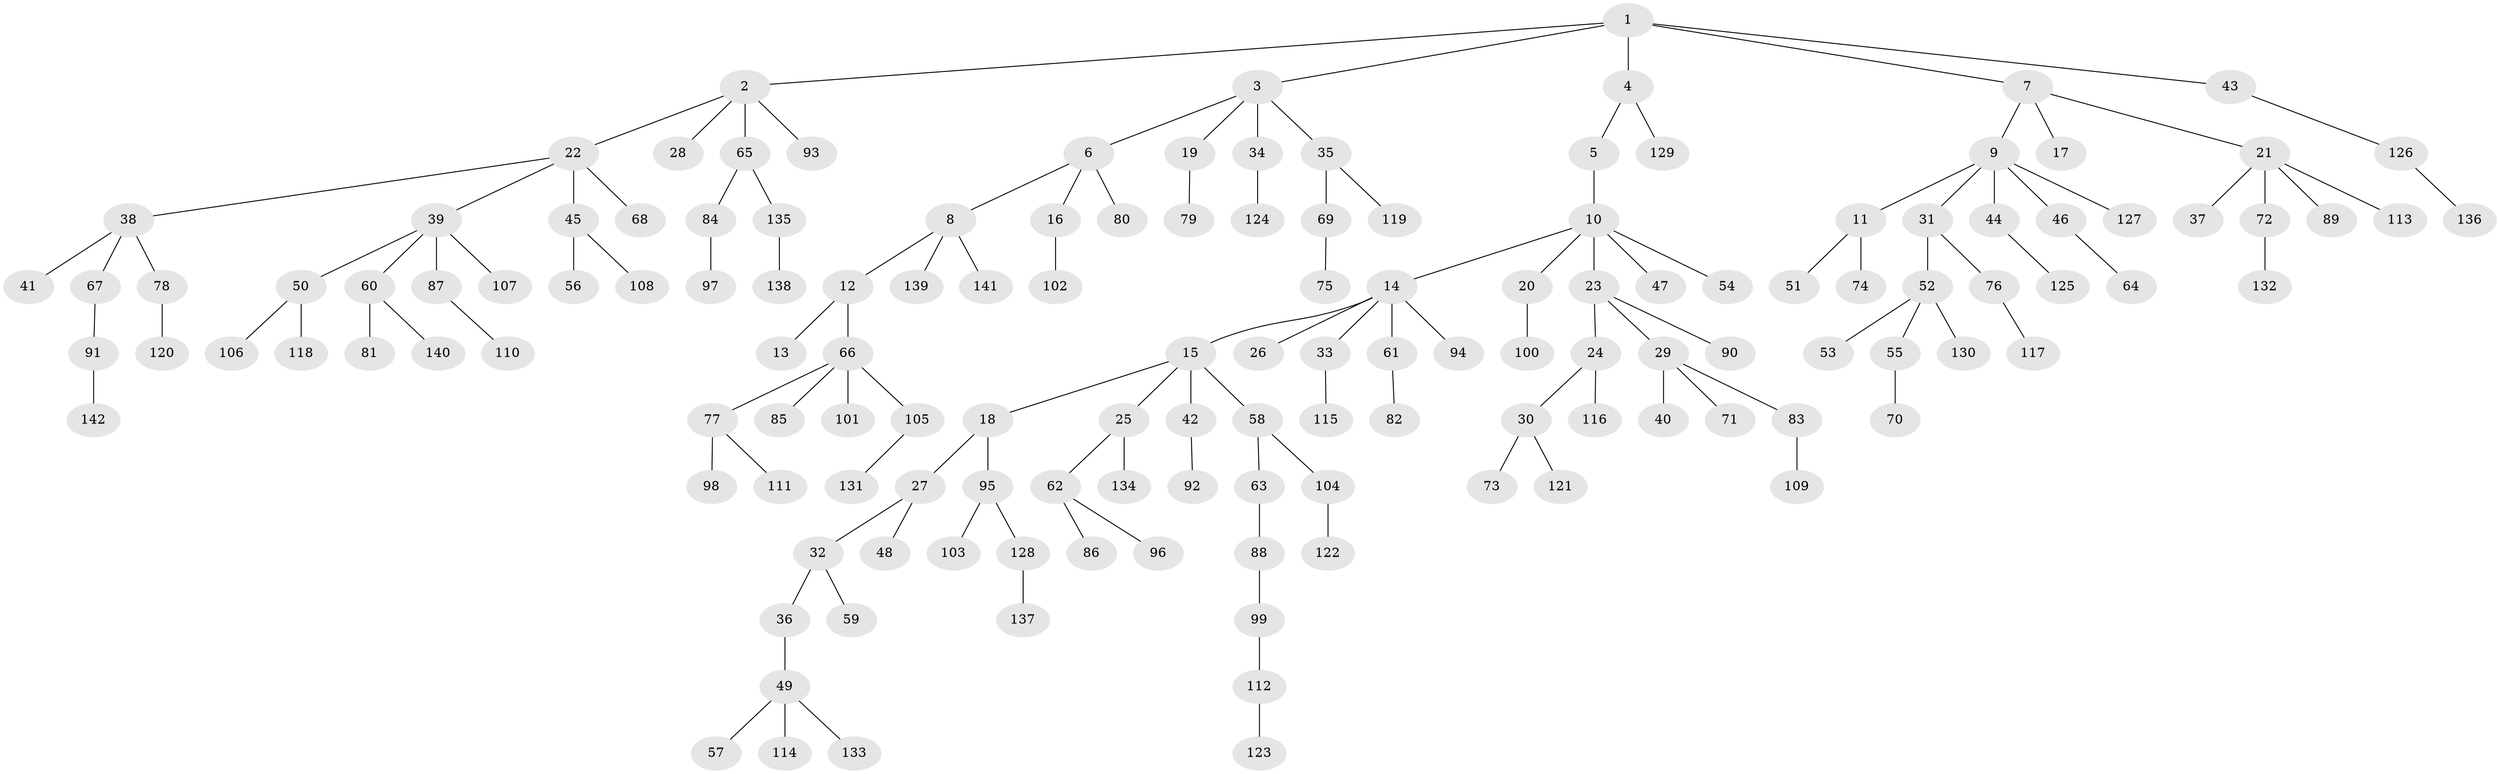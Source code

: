// coarse degree distribution, {5: 0.0625, 4: 0.0625, 3: 0.11458333333333333, 7: 0.010416666666666666, 2: 0.14583333333333334, 6: 0.020833333333333332, 1: 0.5833333333333334}
// Generated by graph-tools (version 1.1) at 2025/24/03/03/25 07:24:07]
// undirected, 142 vertices, 141 edges
graph export_dot {
graph [start="1"]
  node [color=gray90,style=filled];
  1;
  2;
  3;
  4;
  5;
  6;
  7;
  8;
  9;
  10;
  11;
  12;
  13;
  14;
  15;
  16;
  17;
  18;
  19;
  20;
  21;
  22;
  23;
  24;
  25;
  26;
  27;
  28;
  29;
  30;
  31;
  32;
  33;
  34;
  35;
  36;
  37;
  38;
  39;
  40;
  41;
  42;
  43;
  44;
  45;
  46;
  47;
  48;
  49;
  50;
  51;
  52;
  53;
  54;
  55;
  56;
  57;
  58;
  59;
  60;
  61;
  62;
  63;
  64;
  65;
  66;
  67;
  68;
  69;
  70;
  71;
  72;
  73;
  74;
  75;
  76;
  77;
  78;
  79;
  80;
  81;
  82;
  83;
  84;
  85;
  86;
  87;
  88;
  89;
  90;
  91;
  92;
  93;
  94;
  95;
  96;
  97;
  98;
  99;
  100;
  101;
  102;
  103;
  104;
  105;
  106;
  107;
  108;
  109;
  110;
  111;
  112;
  113;
  114;
  115;
  116;
  117;
  118;
  119;
  120;
  121;
  122;
  123;
  124;
  125;
  126;
  127;
  128;
  129;
  130;
  131;
  132;
  133;
  134;
  135;
  136;
  137;
  138;
  139;
  140;
  141;
  142;
  1 -- 2;
  1 -- 3;
  1 -- 4;
  1 -- 7;
  1 -- 43;
  2 -- 22;
  2 -- 28;
  2 -- 65;
  2 -- 93;
  3 -- 6;
  3 -- 19;
  3 -- 34;
  3 -- 35;
  4 -- 5;
  4 -- 129;
  5 -- 10;
  6 -- 8;
  6 -- 16;
  6 -- 80;
  7 -- 9;
  7 -- 17;
  7 -- 21;
  8 -- 12;
  8 -- 139;
  8 -- 141;
  9 -- 11;
  9 -- 31;
  9 -- 44;
  9 -- 46;
  9 -- 127;
  10 -- 14;
  10 -- 20;
  10 -- 23;
  10 -- 47;
  10 -- 54;
  11 -- 51;
  11 -- 74;
  12 -- 13;
  12 -- 66;
  14 -- 15;
  14 -- 26;
  14 -- 33;
  14 -- 61;
  14 -- 94;
  15 -- 18;
  15 -- 25;
  15 -- 42;
  15 -- 58;
  16 -- 102;
  18 -- 27;
  18 -- 95;
  19 -- 79;
  20 -- 100;
  21 -- 37;
  21 -- 72;
  21 -- 89;
  21 -- 113;
  22 -- 38;
  22 -- 39;
  22 -- 45;
  22 -- 68;
  23 -- 24;
  23 -- 29;
  23 -- 90;
  24 -- 30;
  24 -- 116;
  25 -- 62;
  25 -- 134;
  27 -- 32;
  27 -- 48;
  29 -- 40;
  29 -- 71;
  29 -- 83;
  30 -- 73;
  30 -- 121;
  31 -- 52;
  31 -- 76;
  32 -- 36;
  32 -- 59;
  33 -- 115;
  34 -- 124;
  35 -- 69;
  35 -- 119;
  36 -- 49;
  38 -- 41;
  38 -- 67;
  38 -- 78;
  39 -- 50;
  39 -- 60;
  39 -- 87;
  39 -- 107;
  42 -- 92;
  43 -- 126;
  44 -- 125;
  45 -- 56;
  45 -- 108;
  46 -- 64;
  49 -- 57;
  49 -- 114;
  49 -- 133;
  50 -- 106;
  50 -- 118;
  52 -- 53;
  52 -- 55;
  52 -- 130;
  55 -- 70;
  58 -- 63;
  58 -- 104;
  60 -- 81;
  60 -- 140;
  61 -- 82;
  62 -- 86;
  62 -- 96;
  63 -- 88;
  65 -- 84;
  65 -- 135;
  66 -- 77;
  66 -- 85;
  66 -- 101;
  66 -- 105;
  67 -- 91;
  69 -- 75;
  72 -- 132;
  76 -- 117;
  77 -- 98;
  77 -- 111;
  78 -- 120;
  83 -- 109;
  84 -- 97;
  87 -- 110;
  88 -- 99;
  91 -- 142;
  95 -- 103;
  95 -- 128;
  99 -- 112;
  104 -- 122;
  105 -- 131;
  112 -- 123;
  126 -- 136;
  128 -- 137;
  135 -- 138;
}
